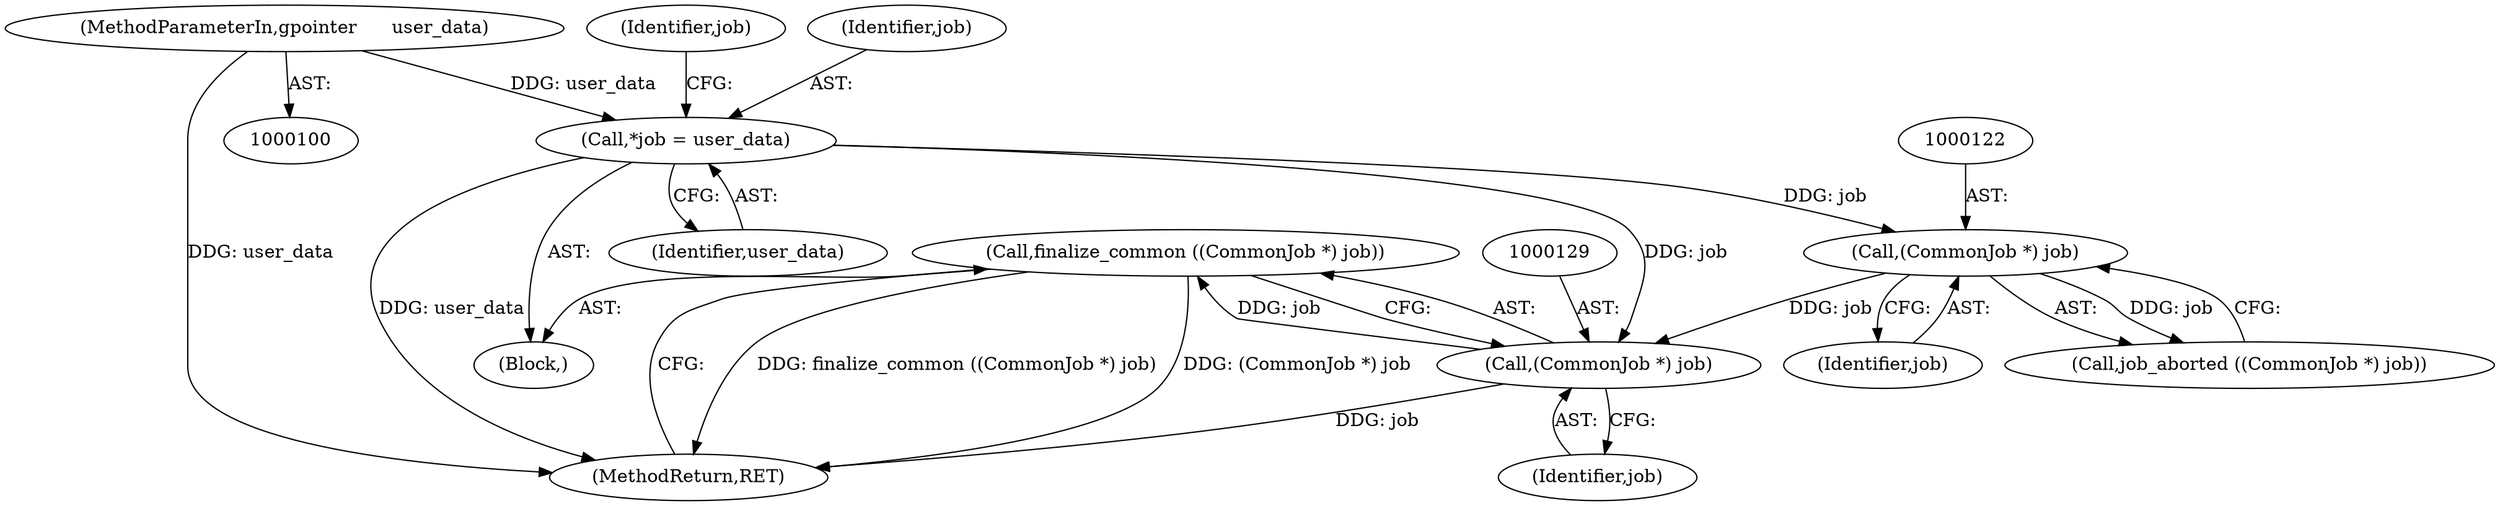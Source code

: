 digraph "0_nautilus_1630f53481f445ada0a455e9979236d31a8d3bb0_2@API" {
"1000127" [label="(Call,finalize_common ((CommonJob *) job))"];
"1000128" [label="(Call,(CommonJob *) job)"];
"1000106" [label="(Call,*job = user_data)"];
"1000103" [label="(MethodParameterIn,gpointer      user_data)"];
"1000121" [label="(Call,(CommonJob *) job)"];
"1000120" [label="(Call,job_aborted ((CommonJob *) job))"];
"1000107" [label="(Identifier,job)"];
"1000127" [label="(Call,finalize_common ((CommonJob *) job))"];
"1000111" [label="(Identifier,job)"];
"1000123" [label="(Identifier,job)"];
"1000131" [label="(MethodReturn,RET)"];
"1000121" [label="(Call,(CommonJob *) job)"];
"1000108" [label="(Identifier,user_data)"];
"1000104" [label="(Block,)"];
"1000103" [label="(MethodParameterIn,gpointer      user_data)"];
"1000106" [label="(Call,*job = user_data)"];
"1000128" [label="(Call,(CommonJob *) job)"];
"1000130" [label="(Identifier,job)"];
"1000127" -> "1000104"  [label="AST: "];
"1000127" -> "1000128"  [label="CFG: "];
"1000128" -> "1000127"  [label="AST: "];
"1000131" -> "1000127"  [label="CFG: "];
"1000127" -> "1000131"  [label="DDG: finalize_common ((CommonJob *) job)"];
"1000127" -> "1000131"  [label="DDG: (CommonJob *) job"];
"1000128" -> "1000127"  [label="DDG: job"];
"1000128" -> "1000130"  [label="CFG: "];
"1000129" -> "1000128"  [label="AST: "];
"1000130" -> "1000128"  [label="AST: "];
"1000128" -> "1000131"  [label="DDG: job"];
"1000106" -> "1000128"  [label="DDG: job"];
"1000121" -> "1000128"  [label="DDG: job"];
"1000106" -> "1000104"  [label="AST: "];
"1000106" -> "1000108"  [label="CFG: "];
"1000107" -> "1000106"  [label="AST: "];
"1000108" -> "1000106"  [label="AST: "];
"1000111" -> "1000106"  [label="CFG: "];
"1000106" -> "1000131"  [label="DDG: user_data"];
"1000103" -> "1000106"  [label="DDG: user_data"];
"1000106" -> "1000121"  [label="DDG: job"];
"1000103" -> "1000100"  [label="AST: "];
"1000103" -> "1000131"  [label="DDG: user_data"];
"1000121" -> "1000120"  [label="AST: "];
"1000121" -> "1000123"  [label="CFG: "];
"1000122" -> "1000121"  [label="AST: "];
"1000123" -> "1000121"  [label="AST: "];
"1000120" -> "1000121"  [label="CFG: "];
"1000121" -> "1000120"  [label="DDG: job"];
}
